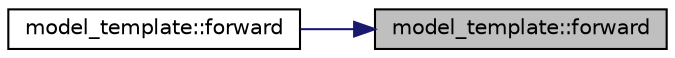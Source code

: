 digraph "model_template::forward"
{
 // INTERACTIVE_SVG=YES
 // LATEX_PDF_SIZE
  edge [fontname="Helvetica",fontsize="10",labelfontname="Helvetica",labelfontsize="10"];
  node [fontname="Helvetica",fontsize="10",shape=record];
  rankdir="RL";
  Node1 [label="model_template::forward",height=0.2,width=0.4,color="black", fillcolor="grey75", style="filled", fontcolor="black",tooltip="Virtual forward pass method for a single graph."];
  Node1 -> Node2 [dir="back",color="midnightblue",fontsize="10",style="solid",fontname="Helvetica"];
  Node2 [label="model_template::forward",height=0.2,width=0.4,color="black", fillcolor="white", style="filled",URL="$classmodel__template.html#a6b9c9f24d7800179c2d8f1f7eff59acc",tooltip="Forward pass for a single graph with training mode flag."];
}
